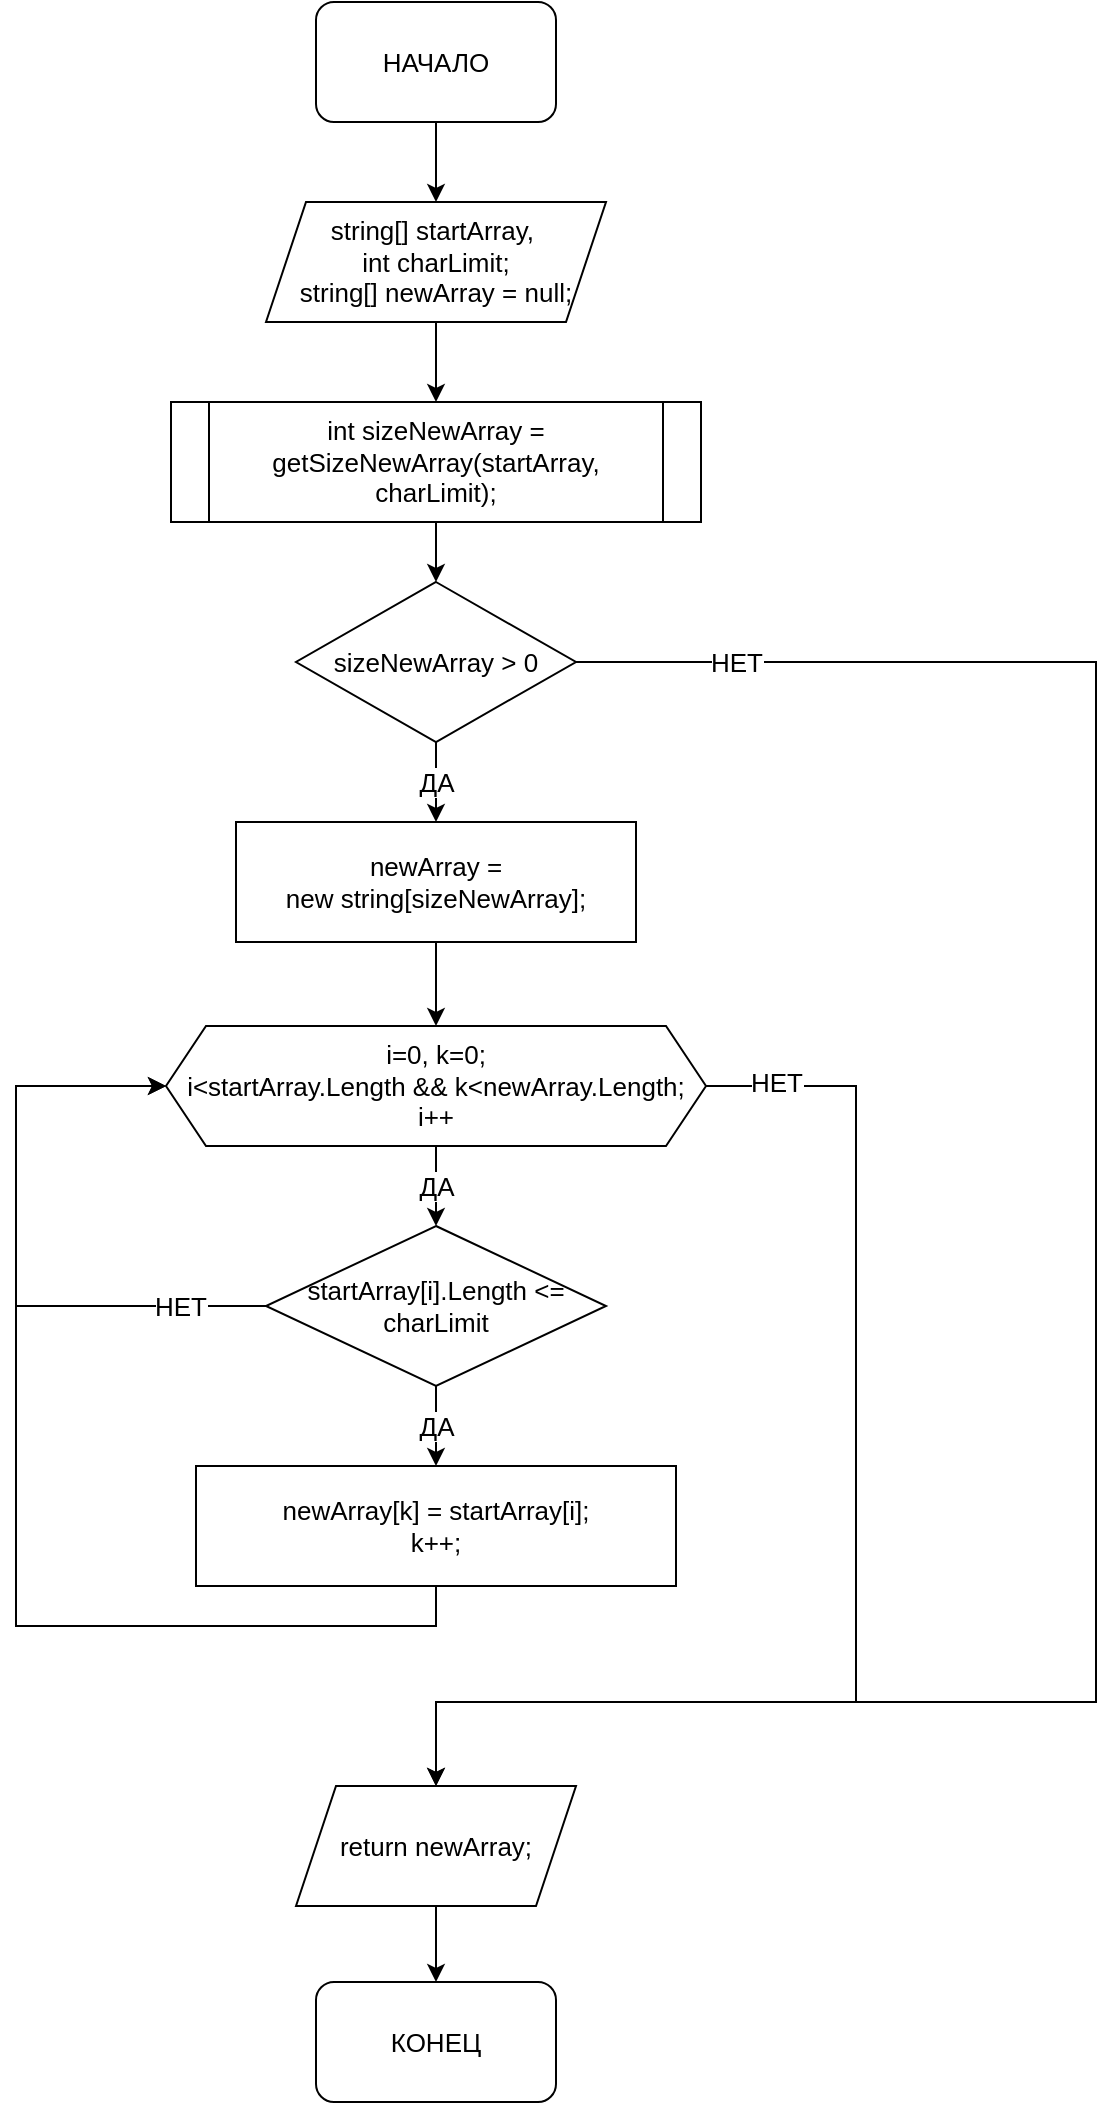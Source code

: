 <mxfile version="20.2.0" type="github">
  <diagram id="IVSqEVOuzwpS0dq56P6X" name="Страница 1">
    <mxGraphModel dx="1038" dy="575" grid="1" gridSize="10" guides="1" tooltips="1" connect="1" arrows="1" fold="1" page="1" pageScale="1" pageWidth="827" pageHeight="1169" math="0" shadow="0">
      <root>
        <mxCell id="0" />
        <mxCell id="1" parent="0" />
        <mxCell id="IL6pdsxqjl2LyrGsz93d-5" style="edgeStyle=orthogonalEdgeStyle;rounded=0;orthogonalLoop=1;jettySize=auto;html=1;exitX=0.5;exitY=1;exitDx=0;exitDy=0;entryX=0.5;entryY=0;entryDx=0;entryDy=0;fontSize=13;" parent="1" source="IL6pdsxqjl2LyrGsz93d-1" target="IL6pdsxqjl2LyrGsz93d-2" edge="1">
          <mxGeometry relative="1" as="geometry" />
        </mxCell>
        <mxCell id="IL6pdsxqjl2LyrGsz93d-1" value="НАЧАЛО" style="rounded=1;whiteSpace=wrap;html=1;fontSize=13;" parent="1" vertex="1">
          <mxGeometry x="350" y="70" width="120" height="60" as="geometry" />
        </mxCell>
        <mxCell id="IL6pdsxqjl2LyrGsz93d-6" style="edgeStyle=orthogonalEdgeStyle;rounded=0;orthogonalLoop=1;jettySize=auto;html=1;exitX=0.5;exitY=1;exitDx=0;exitDy=0;entryX=0.5;entryY=0;entryDx=0;entryDy=0;fontSize=13;" parent="1" source="IL6pdsxqjl2LyrGsz93d-2" target="IL6pdsxqjl2LyrGsz93d-3" edge="1">
          <mxGeometry relative="1" as="geometry" />
        </mxCell>
        <mxCell id="IL6pdsxqjl2LyrGsz93d-2" value="string[] startArray,&amp;nbsp;&lt;br style=&quot;font-size: 13px;&quot;&gt;int charLimit;&lt;br&gt;string[] newArray = null;" style="shape=parallelogram;perimeter=parallelogramPerimeter;whiteSpace=wrap;html=1;fixedSize=1;fontSize=13;" parent="1" vertex="1">
          <mxGeometry x="325" y="170" width="170" height="60" as="geometry" />
        </mxCell>
        <mxCell id="SDvBfveplMqc9t95IJk3-4" style="edgeStyle=orthogonalEdgeStyle;rounded=0;orthogonalLoop=1;jettySize=auto;html=1;exitX=0.5;exitY=1;exitDx=0;exitDy=0;entryX=0.5;entryY=0;entryDx=0;entryDy=0;fontSize=13;endArrow=classic;endFill=1;startSize=6;endSize=6;" edge="1" parent="1" source="IL6pdsxqjl2LyrGsz93d-3" target="SDvBfveplMqc9t95IJk3-1">
          <mxGeometry relative="1" as="geometry" />
        </mxCell>
        <mxCell id="IL6pdsxqjl2LyrGsz93d-3" value="int sizeNewArray = getSizeNewArray(startArray, charLimit);" style="shape=process;whiteSpace=wrap;html=1;backgroundOutline=1;size=0.07;fontSize=13;" parent="1" vertex="1">
          <mxGeometry x="277.5" y="270" width="265" height="60" as="geometry" />
        </mxCell>
        <mxCell id="IL6pdsxqjl2LyrGsz93d-4" value="newArray = &lt;br style=&quot;font-size: 13px;&quot;&gt;new string[sizeNewArray];" style="rounded=0;whiteSpace=wrap;html=1;fontSize=13;" parent="1" vertex="1">
          <mxGeometry x="310" y="480" width="200" height="60" as="geometry" />
        </mxCell>
        <mxCell id="IL6pdsxqjl2LyrGsz93d-13" style="edgeStyle=orthogonalEdgeStyle;rounded=0;orthogonalLoop=1;jettySize=auto;html=1;exitX=0.5;exitY=1;exitDx=0;exitDy=0;entryX=0.5;entryY=0;entryDx=0;entryDy=0;fontSize=13;" parent="1" source="IL6pdsxqjl2LyrGsz93d-4" target="IL6pdsxqjl2LyrGsz93d-9" edge="1">
          <mxGeometry relative="1" as="geometry">
            <mxPoint x="410" y="640" as="sourcePoint" />
          </mxGeometry>
        </mxCell>
        <mxCell id="IL6pdsxqjl2LyrGsz93d-14" value="ДА" style="edgeStyle=orthogonalEdgeStyle;rounded=0;orthogonalLoop=1;jettySize=auto;html=1;exitX=0.5;exitY=1;exitDx=0;exitDy=0;entryX=0.5;entryY=0;entryDx=0;entryDy=0;fontSize=13;" parent="1" source="IL6pdsxqjl2LyrGsz93d-9" target="IL6pdsxqjl2LyrGsz93d-11" edge="1">
          <mxGeometry relative="1" as="geometry" />
        </mxCell>
        <mxCell id="IL6pdsxqjl2LyrGsz93d-20" value="НЕТ" style="edgeStyle=orthogonalEdgeStyle;rounded=0;orthogonalLoop=1;jettySize=auto;html=1;exitX=1;exitY=0.5;exitDx=0;exitDy=0;entryX=0.5;entryY=0;entryDx=0;entryDy=0;fontSize=13;" parent="1" source="IL6pdsxqjl2LyrGsz93d-9" target="IL6pdsxqjl2LyrGsz93d-19" edge="1">
          <mxGeometry x="-0.89" y="2" relative="1" as="geometry">
            <Array as="points">
              <mxPoint x="620" y="612" />
              <mxPoint x="620" y="920" />
              <mxPoint x="410" y="920" />
            </Array>
            <mxPoint as="offset" />
          </mxGeometry>
        </mxCell>
        <mxCell id="IL6pdsxqjl2LyrGsz93d-9" value="i=0, k=0; &lt;br style=&quot;font-size: 13px;&quot;&gt;i&amp;lt;startArray.Length &amp;amp;&amp;amp; k&amp;lt;newArray.Length; i++" style="shape=hexagon;perimeter=hexagonPerimeter2;whiteSpace=wrap;html=1;fixedSize=1;fontSize=13;" parent="1" vertex="1">
          <mxGeometry x="275" y="582" width="270" height="60" as="geometry" />
        </mxCell>
        <mxCell id="IL6pdsxqjl2LyrGsz93d-16" value="ДА" style="edgeStyle=orthogonalEdgeStyle;rounded=0;orthogonalLoop=1;jettySize=auto;html=1;exitX=0.5;exitY=1;exitDx=0;exitDy=0;entryX=0.5;entryY=0;entryDx=0;entryDy=0;fontSize=13;" parent="1" source="IL6pdsxqjl2LyrGsz93d-11" target="IL6pdsxqjl2LyrGsz93d-15" edge="1">
          <mxGeometry relative="1" as="geometry" />
        </mxCell>
        <mxCell id="IL6pdsxqjl2LyrGsz93d-18" value="НЕТ" style="edgeStyle=orthogonalEdgeStyle;rounded=0;orthogonalLoop=1;jettySize=auto;html=1;exitX=0;exitY=0.5;exitDx=0;exitDy=0;entryX=0;entryY=0.5;entryDx=0;entryDy=0;fontSize=13;" parent="1" source="IL6pdsxqjl2LyrGsz93d-11" target="IL6pdsxqjl2LyrGsz93d-9" edge="1">
          <mxGeometry x="-0.719" relative="1" as="geometry">
            <mxPoint x="250" y="652" as="targetPoint" />
            <Array as="points">
              <mxPoint x="200" y="722" />
              <mxPoint x="200" y="612" />
            </Array>
            <mxPoint as="offset" />
          </mxGeometry>
        </mxCell>
        <mxCell id="IL6pdsxqjl2LyrGsz93d-11" value="startArray[i].Length &amp;lt;= charLimit" style="rhombus;whiteSpace=wrap;html=1;fontSize=13;" parent="1" vertex="1">
          <mxGeometry x="325" y="682" width="170" height="80" as="geometry" />
        </mxCell>
        <mxCell id="IL6pdsxqjl2LyrGsz93d-17" style="edgeStyle=orthogonalEdgeStyle;rounded=0;orthogonalLoop=1;jettySize=auto;html=1;exitX=0.5;exitY=1;exitDx=0;exitDy=0;entryX=0;entryY=0.5;entryDx=0;entryDy=0;fontSize=13;" parent="1" source="IL6pdsxqjl2LyrGsz93d-15" target="IL6pdsxqjl2LyrGsz93d-9" edge="1">
          <mxGeometry relative="1" as="geometry">
            <Array as="points">
              <mxPoint x="410" y="882" />
              <mxPoint x="200" y="882" />
              <mxPoint x="200" y="612" />
            </Array>
          </mxGeometry>
        </mxCell>
        <mxCell id="IL6pdsxqjl2LyrGsz93d-15" value="newArray[k] = startArray[i];&lt;br style=&quot;font-size: 13px;&quot;&gt;k++;" style="rounded=0;whiteSpace=wrap;html=1;fontSize=13;" parent="1" vertex="1">
          <mxGeometry x="290" y="802" width="240" height="60" as="geometry" />
        </mxCell>
        <mxCell id="IL6pdsxqjl2LyrGsz93d-23" style="edgeStyle=orthogonalEdgeStyle;rounded=0;orthogonalLoop=1;jettySize=auto;html=1;exitX=0.5;exitY=1;exitDx=0;exitDy=0;entryX=0.5;entryY=0;entryDx=0;entryDy=0;fontSize=13;endArrow=classic;startSize=6;endSize=6;endFill=1;" parent="1" source="IL6pdsxqjl2LyrGsz93d-19" target="IL6pdsxqjl2LyrGsz93d-21" edge="1">
          <mxGeometry relative="1" as="geometry" />
        </mxCell>
        <mxCell id="IL6pdsxqjl2LyrGsz93d-19" value="return newArray;" style="shape=parallelogram;perimeter=parallelogramPerimeter;whiteSpace=wrap;html=1;fixedSize=1;fontSize=13;" parent="1" vertex="1">
          <mxGeometry x="340" y="962" width="140" height="60" as="geometry" />
        </mxCell>
        <mxCell id="IL6pdsxqjl2LyrGsz93d-21" value="КОНЕЦ" style="rounded=1;whiteSpace=wrap;html=1;fontSize=13;" parent="1" vertex="1">
          <mxGeometry x="350" y="1060" width="120" height="60" as="geometry" />
        </mxCell>
        <mxCell id="SDvBfveplMqc9t95IJk3-3" value="ДА" style="edgeStyle=orthogonalEdgeStyle;rounded=0;orthogonalLoop=1;jettySize=auto;html=1;exitX=0.5;exitY=1;exitDx=0;exitDy=0;entryX=0.5;entryY=0;entryDx=0;entryDy=0;fontSize=13;endArrow=classic;endFill=1;startSize=6;endSize=6;" edge="1" parent="1" source="SDvBfveplMqc9t95IJk3-1" target="IL6pdsxqjl2LyrGsz93d-4">
          <mxGeometry relative="1" as="geometry" />
        </mxCell>
        <mxCell id="SDvBfveplMqc9t95IJk3-6" value="НЕТ" style="edgeStyle=orthogonalEdgeStyle;rounded=0;orthogonalLoop=1;jettySize=auto;html=1;exitX=1;exitY=0.5;exitDx=0;exitDy=0;entryX=0.5;entryY=0;entryDx=0;entryDy=0;fontSize=13;endArrow=classic;endFill=1;startSize=6;endSize=6;" edge="1" parent="1" source="SDvBfveplMqc9t95IJk3-1" target="IL6pdsxqjl2LyrGsz93d-19">
          <mxGeometry x="-0.861" relative="1" as="geometry">
            <mxPoint x="725" y="480" as="targetPoint" />
            <Array as="points">
              <mxPoint x="740" y="400" />
              <mxPoint x="740" y="920" />
              <mxPoint x="410" y="920" />
            </Array>
            <mxPoint as="offset" />
          </mxGeometry>
        </mxCell>
        <mxCell id="SDvBfveplMqc9t95IJk3-1" value="sizeNewArray &amp;gt; 0" style="rhombus;whiteSpace=wrap;html=1;rounded=0;fontSize=13;" vertex="1" parent="1">
          <mxGeometry x="340" y="360" width="140" height="80" as="geometry" />
        </mxCell>
      </root>
    </mxGraphModel>
  </diagram>
</mxfile>
